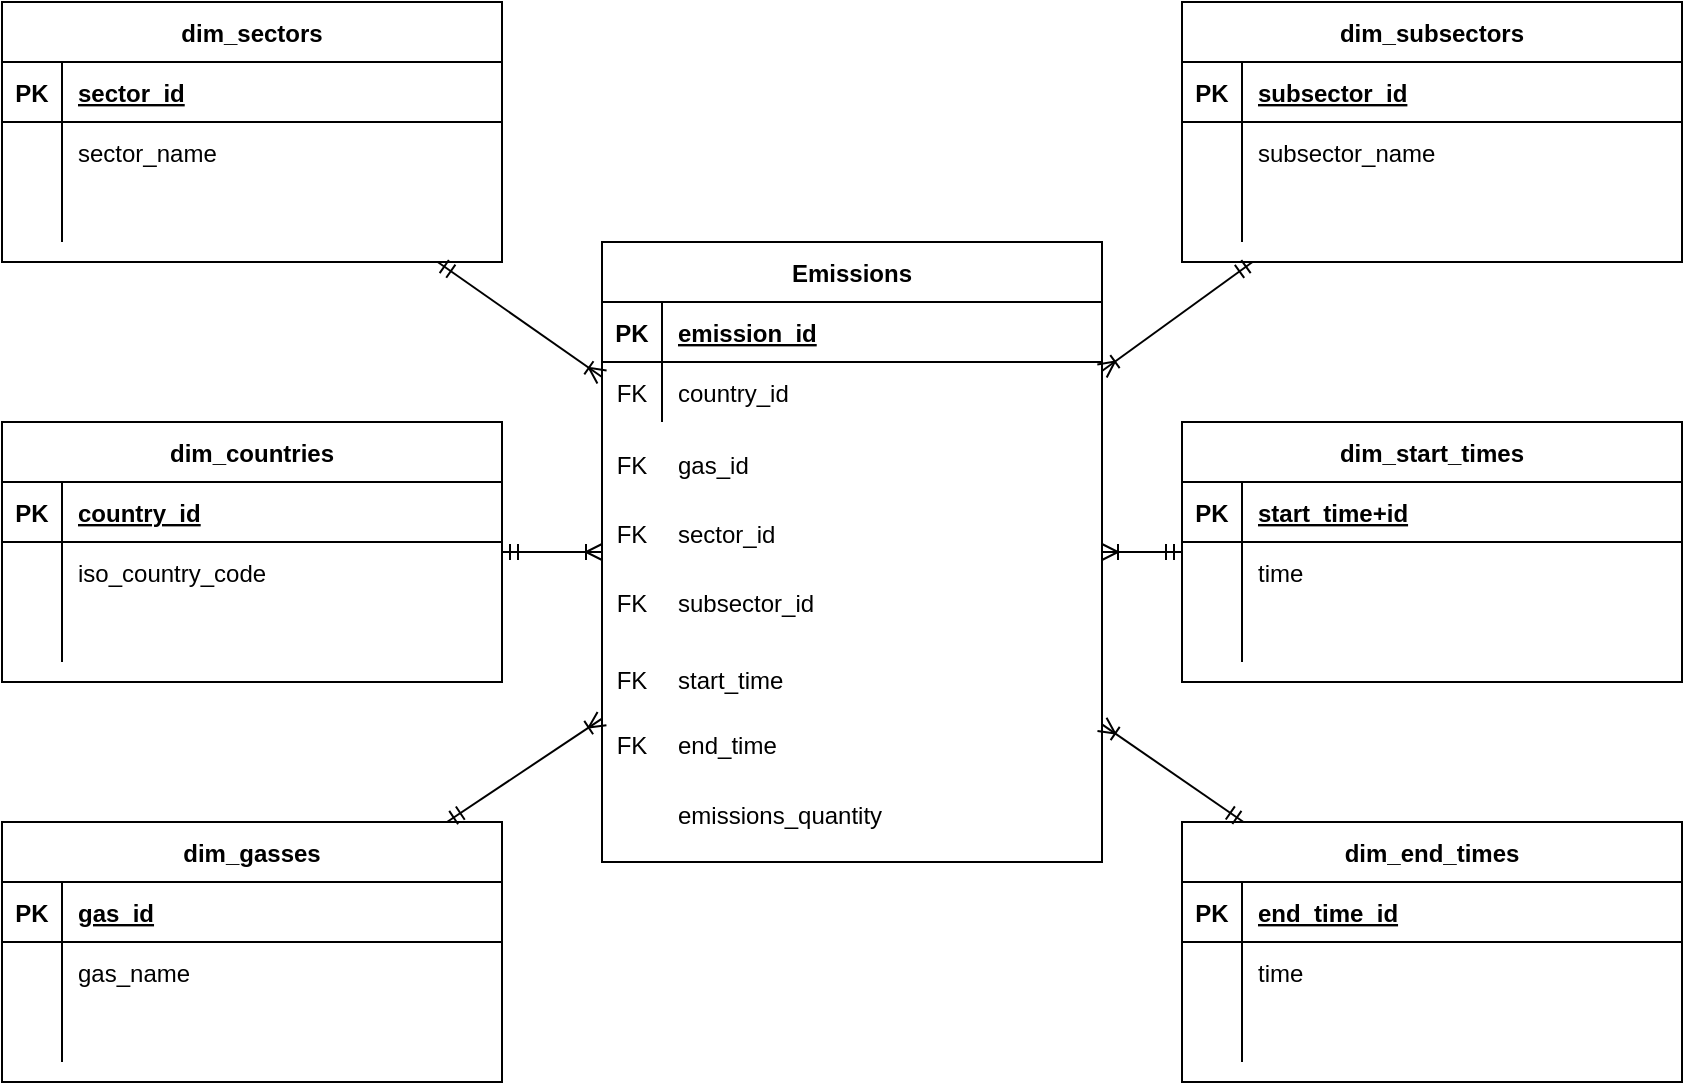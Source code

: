<mxfile version="24.9.1">
  <diagram name="Page-1" id="B6PcATid6RtNg8YuIo3O">
    <mxGraphModel dx="2284" dy="784" grid="1" gridSize="10" guides="1" tooltips="1" connect="1" arrows="1" fold="1" page="1" pageScale="1" pageWidth="850" pageHeight="1100" math="0" shadow="0">
      <root>
        <mxCell id="0" />
        <mxCell id="1" parent="0" />
        <mxCell id="QcSYqMnwof4ORnEIv1YE-2" value="dim_countries" style="shape=table;startSize=30;container=1;collapsible=1;childLayout=tableLayout;fixedRows=1;rowLines=0;fontStyle=1;align=center;resizeLast=1;" parent="1" vertex="1">
          <mxGeometry x="-60" y="320" width="250" height="130" as="geometry" />
        </mxCell>
        <mxCell id="QcSYqMnwof4ORnEIv1YE-3" value="" style="shape=partialRectangle;collapsible=0;dropTarget=0;pointerEvents=0;fillColor=none;points=[[0,0.5],[1,0.5]];portConstraint=eastwest;top=0;left=0;right=0;bottom=1;" parent="QcSYqMnwof4ORnEIv1YE-2" vertex="1">
          <mxGeometry y="30" width="250" height="30" as="geometry" />
        </mxCell>
        <mxCell id="QcSYqMnwof4ORnEIv1YE-4" value="PK" style="shape=partialRectangle;overflow=hidden;connectable=0;fillColor=none;top=0;left=0;bottom=0;right=0;fontStyle=1;" parent="QcSYqMnwof4ORnEIv1YE-3" vertex="1">
          <mxGeometry width="30" height="30" as="geometry">
            <mxRectangle width="30" height="30" as="alternateBounds" />
          </mxGeometry>
        </mxCell>
        <mxCell id="QcSYqMnwof4ORnEIv1YE-5" value="country_id" style="shape=partialRectangle;overflow=hidden;connectable=0;fillColor=none;top=0;left=0;bottom=0;right=0;align=left;spacingLeft=6;fontStyle=5;" parent="QcSYqMnwof4ORnEIv1YE-3" vertex="1">
          <mxGeometry x="30" width="220" height="30" as="geometry">
            <mxRectangle width="220" height="30" as="alternateBounds" />
          </mxGeometry>
        </mxCell>
        <mxCell id="QcSYqMnwof4ORnEIv1YE-6" value="" style="shape=partialRectangle;collapsible=0;dropTarget=0;pointerEvents=0;fillColor=none;points=[[0,0.5],[1,0.5]];portConstraint=eastwest;top=0;left=0;right=0;bottom=0;" parent="QcSYqMnwof4ORnEIv1YE-2" vertex="1">
          <mxGeometry y="60" width="250" height="30" as="geometry" />
        </mxCell>
        <mxCell id="QcSYqMnwof4ORnEIv1YE-7" value="" style="shape=partialRectangle;overflow=hidden;connectable=0;fillColor=none;top=0;left=0;bottom=0;right=0;" parent="QcSYqMnwof4ORnEIv1YE-6" vertex="1">
          <mxGeometry width="30" height="30" as="geometry">
            <mxRectangle width="30" height="30" as="alternateBounds" />
          </mxGeometry>
        </mxCell>
        <mxCell id="QcSYqMnwof4ORnEIv1YE-8" value="iso_country_code" style="shape=partialRectangle;overflow=hidden;connectable=0;fillColor=none;top=0;left=0;bottom=0;right=0;align=left;spacingLeft=6;" parent="QcSYqMnwof4ORnEIv1YE-6" vertex="1">
          <mxGeometry x="30" width="220" height="30" as="geometry">
            <mxRectangle width="220" height="30" as="alternateBounds" />
          </mxGeometry>
        </mxCell>
        <mxCell id="QcSYqMnwof4ORnEIv1YE-9" value="" style="shape=partialRectangle;collapsible=0;dropTarget=0;pointerEvents=0;fillColor=none;points=[[0,0.5],[1,0.5]];portConstraint=eastwest;top=0;left=0;right=0;bottom=0;" parent="QcSYqMnwof4ORnEIv1YE-2" vertex="1">
          <mxGeometry y="90" width="250" height="30" as="geometry" />
        </mxCell>
        <mxCell id="QcSYqMnwof4ORnEIv1YE-10" value="" style="shape=partialRectangle;overflow=hidden;connectable=0;fillColor=none;top=0;left=0;bottom=0;right=0;" parent="QcSYqMnwof4ORnEIv1YE-9" vertex="1">
          <mxGeometry width="30" height="30" as="geometry">
            <mxRectangle width="30" height="30" as="alternateBounds" />
          </mxGeometry>
        </mxCell>
        <mxCell id="QcSYqMnwof4ORnEIv1YE-11" value="" style="shape=partialRectangle;overflow=hidden;connectable=0;fillColor=none;top=0;left=0;bottom=0;right=0;align=left;spacingLeft=6;" parent="QcSYqMnwof4ORnEIv1YE-9" vertex="1">
          <mxGeometry x="30" width="220" height="30" as="geometry">
            <mxRectangle width="220" height="30" as="alternateBounds" />
          </mxGeometry>
        </mxCell>
        <mxCell id="QcSYqMnwof4ORnEIv1YE-12" value="dim_gasses" style="shape=table;startSize=30;container=1;collapsible=1;childLayout=tableLayout;fixedRows=1;rowLines=0;fontStyle=1;align=center;resizeLast=1;" parent="1" vertex="1">
          <mxGeometry x="-60" y="520" width="250" height="130" as="geometry" />
        </mxCell>
        <mxCell id="QcSYqMnwof4ORnEIv1YE-13" value="" style="shape=partialRectangle;collapsible=0;dropTarget=0;pointerEvents=0;fillColor=none;points=[[0,0.5],[1,0.5]];portConstraint=eastwest;top=0;left=0;right=0;bottom=1;" parent="QcSYqMnwof4ORnEIv1YE-12" vertex="1">
          <mxGeometry y="30" width="250" height="30" as="geometry" />
        </mxCell>
        <mxCell id="QcSYqMnwof4ORnEIv1YE-14" value="PK" style="shape=partialRectangle;overflow=hidden;connectable=0;fillColor=none;top=0;left=0;bottom=0;right=0;fontStyle=1;" parent="QcSYqMnwof4ORnEIv1YE-13" vertex="1">
          <mxGeometry width="30" height="30" as="geometry">
            <mxRectangle width="30" height="30" as="alternateBounds" />
          </mxGeometry>
        </mxCell>
        <mxCell id="QcSYqMnwof4ORnEIv1YE-15" value="gas_id" style="shape=partialRectangle;overflow=hidden;connectable=0;fillColor=none;top=0;left=0;bottom=0;right=0;align=left;spacingLeft=6;fontStyle=5;" parent="QcSYqMnwof4ORnEIv1YE-13" vertex="1">
          <mxGeometry x="30" width="220" height="30" as="geometry">
            <mxRectangle width="220" height="30" as="alternateBounds" />
          </mxGeometry>
        </mxCell>
        <mxCell id="QcSYqMnwof4ORnEIv1YE-16" value="" style="shape=partialRectangle;collapsible=0;dropTarget=0;pointerEvents=0;fillColor=none;points=[[0,0.5],[1,0.5]];portConstraint=eastwest;top=0;left=0;right=0;bottom=0;" parent="QcSYqMnwof4ORnEIv1YE-12" vertex="1">
          <mxGeometry y="60" width="250" height="30" as="geometry" />
        </mxCell>
        <mxCell id="QcSYqMnwof4ORnEIv1YE-17" value="" style="shape=partialRectangle;overflow=hidden;connectable=0;fillColor=none;top=0;left=0;bottom=0;right=0;" parent="QcSYqMnwof4ORnEIv1YE-16" vertex="1">
          <mxGeometry width="30" height="30" as="geometry">
            <mxRectangle width="30" height="30" as="alternateBounds" />
          </mxGeometry>
        </mxCell>
        <mxCell id="QcSYqMnwof4ORnEIv1YE-18" value="gas_name" style="shape=partialRectangle;overflow=hidden;connectable=0;fillColor=none;top=0;left=0;bottom=0;right=0;align=left;spacingLeft=6;" parent="QcSYqMnwof4ORnEIv1YE-16" vertex="1">
          <mxGeometry x="30" width="220" height="30" as="geometry">
            <mxRectangle width="220" height="30" as="alternateBounds" />
          </mxGeometry>
        </mxCell>
        <mxCell id="QcSYqMnwof4ORnEIv1YE-19" value="" style="shape=partialRectangle;collapsible=0;dropTarget=0;pointerEvents=0;fillColor=none;points=[[0,0.5],[1,0.5]];portConstraint=eastwest;top=0;left=0;right=0;bottom=0;" parent="QcSYqMnwof4ORnEIv1YE-12" vertex="1">
          <mxGeometry y="90" width="250" height="30" as="geometry" />
        </mxCell>
        <mxCell id="QcSYqMnwof4ORnEIv1YE-20" value="" style="shape=partialRectangle;overflow=hidden;connectable=0;fillColor=none;top=0;left=0;bottom=0;right=0;" parent="QcSYqMnwof4ORnEIv1YE-19" vertex="1">
          <mxGeometry width="30" height="30" as="geometry">
            <mxRectangle width="30" height="30" as="alternateBounds" />
          </mxGeometry>
        </mxCell>
        <mxCell id="QcSYqMnwof4ORnEIv1YE-21" value="" style="shape=partialRectangle;overflow=hidden;connectable=0;fillColor=none;top=0;left=0;bottom=0;right=0;align=left;spacingLeft=6;" parent="QcSYqMnwof4ORnEIv1YE-19" vertex="1">
          <mxGeometry x="30" width="220" height="30" as="geometry">
            <mxRectangle width="220" height="30" as="alternateBounds" />
          </mxGeometry>
        </mxCell>
        <mxCell id="QcSYqMnwof4ORnEIv1YE-22" value="dim_subsectors" style="shape=table;startSize=30;container=1;collapsible=1;childLayout=tableLayout;fixedRows=1;rowLines=0;fontStyle=1;align=center;resizeLast=1;" parent="1" vertex="1">
          <mxGeometry x="530" y="110" width="250" height="130" as="geometry" />
        </mxCell>
        <mxCell id="QcSYqMnwof4ORnEIv1YE-23" value="" style="shape=partialRectangle;collapsible=0;dropTarget=0;pointerEvents=0;fillColor=none;points=[[0,0.5],[1,0.5]];portConstraint=eastwest;top=0;left=0;right=0;bottom=1;" parent="QcSYqMnwof4ORnEIv1YE-22" vertex="1">
          <mxGeometry y="30" width="250" height="30" as="geometry" />
        </mxCell>
        <mxCell id="QcSYqMnwof4ORnEIv1YE-24" value="PK" style="shape=partialRectangle;overflow=hidden;connectable=0;fillColor=none;top=0;left=0;bottom=0;right=0;fontStyle=1;" parent="QcSYqMnwof4ORnEIv1YE-23" vertex="1">
          <mxGeometry width="30" height="30" as="geometry">
            <mxRectangle width="30" height="30" as="alternateBounds" />
          </mxGeometry>
        </mxCell>
        <mxCell id="QcSYqMnwof4ORnEIv1YE-25" value="subsector_id" style="shape=partialRectangle;overflow=hidden;connectable=0;fillColor=none;top=0;left=0;bottom=0;right=0;align=left;spacingLeft=6;fontStyle=5;" parent="QcSYqMnwof4ORnEIv1YE-23" vertex="1">
          <mxGeometry x="30" width="220" height="30" as="geometry">
            <mxRectangle width="220" height="30" as="alternateBounds" />
          </mxGeometry>
        </mxCell>
        <mxCell id="QcSYqMnwof4ORnEIv1YE-26" value="" style="shape=partialRectangle;collapsible=0;dropTarget=0;pointerEvents=0;fillColor=none;points=[[0,0.5],[1,0.5]];portConstraint=eastwest;top=0;left=0;right=0;bottom=0;" parent="QcSYqMnwof4ORnEIv1YE-22" vertex="1">
          <mxGeometry y="60" width="250" height="30" as="geometry" />
        </mxCell>
        <mxCell id="QcSYqMnwof4ORnEIv1YE-27" value="" style="shape=partialRectangle;overflow=hidden;connectable=0;fillColor=none;top=0;left=0;bottom=0;right=0;" parent="QcSYqMnwof4ORnEIv1YE-26" vertex="1">
          <mxGeometry width="30" height="30" as="geometry">
            <mxRectangle width="30" height="30" as="alternateBounds" />
          </mxGeometry>
        </mxCell>
        <mxCell id="QcSYqMnwof4ORnEIv1YE-28" value="subsector_name" style="shape=partialRectangle;overflow=hidden;connectable=0;fillColor=none;top=0;left=0;bottom=0;right=0;align=left;spacingLeft=6;" parent="QcSYqMnwof4ORnEIv1YE-26" vertex="1">
          <mxGeometry x="30" width="220" height="30" as="geometry">
            <mxRectangle width="220" height="30" as="alternateBounds" />
          </mxGeometry>
        </mxCell>
        <mxCell id="QcSYqMnwof4ORnEIv1YE-29" value="" style="shape=partialRectangle;collapsible=0;dropTarget=0;pointerEvents=0;fillColor=none;points=[[0,0.5],[1,0.5]];portConstraint=eastwest;top=0;left=0;right=0;bottom=0;" parent="QcSYqMnwof4ORnEIv1YE-22" vertex="1">
          <mxGeometry y="90" width="250" height="30" as="geometry" />
        </mxCell>
        <mxCell id="QcSYqMnwof4ORnEIv1YE-30" value="" style="shape=partialRectangle;overflow=hidden;connectable=0;fillColor=none;top=0;left=0;bottom=0;right=0;" parent="QcSYqMnwof4ORnEIv1YE-29" vertex="1">
          <mxGeometry width="30" height="30" as="geometry">
            <mxRectangle width="30" height="30" as="alternateBounds" />
          </mxGeometry>
        </mxCell>
        <mxCell id="QcSYqMnwof4ORnEIv1YE-31" value="" style="shape=partialRectangle;overflow=hidden;connectable=0;fillColor=none;top=0;left=0;bottom=0;right=0;align=left;spacingLeft=6;" parent="QcSYqMnwof4ORnEIv1YE-29" vertex="1">
          <mxGeometry x="30" width="220" height="30" as="geometry">
            <mxRectangle width="220" height="30" as="alternateBounds" />
          </mxGeometry>
        </mxCell>
        <mxCell id="QcSYqMnwof4ORnEIv1YE-32" value="" style="group" parent="1" vertex="1" connectable="0">
          <mxGeometry x="240" y="230" width="250" height="310" as="geometry" />
        </mxCell>
        <mxCell id="QcSYqMnwof4ORnEIv1YE-33" value="Emissions" style="shape=table;startSize=30;container=1;collapsible=1;childLayout=tableLayout;fixedRows=1;rowLines=0;fontStyle=1;align=center;resizeLast=1;" parent="QcSYqMnwof4ORnEIv1YE-32" vertex="1">
          <mxGeometry width="250" height="310.0" as="geometry" />
        </mxCell>
        <mxCell id="QcSYqMnwof4ORnEIv1YE-34" value="" style="shape=partialRectangle;collapsible=0;dropTarget=0;pointerEvents=0;fillColor=none;points=[[0,0.5],[1,0.5]];portConstraint=eastwest;top=0;left=0;right=0;bottom=1;" parent="QcSYqMnwof4ORnEIv1YE-33" vertex="1">
          <mxGeometry y="30" width="250" height="30" as="geometry" />
        </mxCell>
        <mxCell id="QcSYqMnwof4ORnEIv1YE-35" value="PK" style="shape=partialRectangle;overflow=hidden;connectable=0;fillColor=none;top=0;left=0;bottom=0;right=0;fontStyle=1;" parent="QcSYqMnwof4ORnEIv1YE-34" vertex="1">
          <mxGeometry width="30" height="30" as="geometry">
            <mxRectangle width="30" height="30" as="alternateBounds" />
          </mxGeometry>
        </mxCell>
        <mxCell id="QcSYqMnwof4ORnEIv1YE-36" value="emission_id" style="shape=partialRectangle;overflow=hidden;connectable=0;fillColor=none;top=0;left=0;bottom=0;right=0;align=left;spacingLeft=6;fontStyle=5;" parent="QcSYqMnwof4ORnEIv1YE-34" vertex="1">
          <mxGeometry x="30" width="220" height="30" as="geometry">
            <mxRectangle width="220" height="30" as="alternateBounds" />
          </mxGeometry>
        </mxCell>
        <mxCell id="QcSYqMnwof4ORnEIv1YE-37" value="" style="shape=partialRectangle;collapsible=0;dropTarget=0;pointerEvents=0;fillColor=none;points=[[0,0.5],[1,0.5]];portConstraint=eastwest;top=0;left=0;right=0;bottom=0;" parent="QcSYqMnwof4ORnEIv1YE-33" vertex="1">
          <mxGeometry y="60" width="250" height="30" as="geometry" />
        </mxCell>
        <mxCell id="QcSYqMnwof4ORnEIv1YE-38" value="FK" style="shape=partialRectangle;overflow=hidden;connectable=0;fillColor=none;top=0;left=0;bottom=0;right=0;" parent="QcSYqMnwof4ORnEIv1YE-37" vertex="1">
          <mxGeometry width="30" height="30" as="geometry">
            <mxRectangle width="30" height="30" as="alternateBounds" />
          </mxGeometry>
        </mxCell>
        <mxCell id="QcSYqMnwof4ORnEIv1YE-39" value="country_id" style="shape=partialRectangle;overflow=hidden;connectable=0;fillColor=none;top=0;left=0;bottom=0;right=0;align=left;spacingLeft=6;" parent="QcSYqMnwof4ORnEIv1YE-37" vertex="1">
          <mxGeometry x="30" width="220" height="30" as="geometry">
            <mxRectangle width="220" height="30" as="alternateBounds" />
          </mxGeometry>
        </mxCell>
        <mxCell id="QcSYqMnwof4ORnEIv1YE-40" value="" style="shape=partialRectangle;collapsible=0;dropTarget=0;pointerEvents=0;fillColor=none;points=[[0,0.5],[1,0.5]];portConstraint=eastwest;top=0;left=0;right=0;bottom=0;" parent="QcSYqMnwof4ORnEIv1YE-32" vertex="1">
          <mxGeometry y="79.995" width="250" height="62.0" as="geometry" />
        </mxCell>
        <mxCell id="QcSYqMnwof4ORnEIv1YE-41" value="FK" style="shape=partialRectangle;overflow=hidden;connectable=0;fillColor=none;top=0;left=0;bottom=0;right=0;" parent="QcSYqMnwof4ORnEIv1YE-40" vertex="1">
          <mxGeometry width="30" height="62.0" as="geometry">
            <mxRectangle width="30" height="30" as="alternateBounds" />
          </mxGeometry>
        </mxCell>
        <mxCell id="QcSYqMnwof4ORnEIv1YE-42" value="gas_id" style="shape=partialRectangle;overflow=hidden;connectable=0;fillColor=none;top=0;left=0;bottom=0;right=0;align=left;spacingLeft=6;" parent="QcSYqMnwof4ORnEIv1YE-40" vertex="1">
          <mxGeometry x="30" width="220" height="62.0" as="geometry">
            <mxRectangle width="220" height="30" as="alternateBounds" />
          </mxGeometry>
        </mxCell>
        <mxCell id="QcSYqMnwof4ORnEIv1YE-43" value="" style="shape=partialRectangle;collapsible=0;dropTarget=0;pointerEvents=0;fillColor=none;points=[[0,0.5],[1,0.5]];portConstraint=eastwest;top=0;left=0;right=0;bottom=0;" parent="QcSYqMnwof4ORnEIv1YE-32" vertex="1">
          <mxGeometry y="114.433" width="250" height="62.0" as="geometry" />
        </mxCell>
        <mxCell id="QcSYqMnwof4ORnEIv1YE-44" value="FK" style="shape=partialRectangle;overflow=hidden;connectable=0;fillColor=none;top=0;left=0;bottom=0;right=0;" parent="QcSYqMnwof4ORnEIv1YE-43" vertex="1">
          <mxGeometry width="30" height="62.0" as="geometry">
            <mxRectangle width="30" height="30" as="alternateBounds" />
          </mxGeometry>
        </mxCell>
        <mxCell id="QcSYqMnwof4ORnEIv1YE-45" value="sector_id" style="shape=partialRectangle;overflow=hidden;connectable=0;fillColor=none;top=0;left=0;bottom=0;right=0;align=left;spacingLeft=6;" parent="QcSYqMnwof4ORnEIv1YE-43" vertex="1">
          <mxGeometry x="30" width="220" height="62.0" as="geometry">
            <mxRectangle width="220" height="30" as="alternateBounds" />
          </mxGeometry>
        </mxCell>
        <mxCell id="QcSYqMnwof4ORnEIv1YE-46" value="" style="shape=partialRectangle;collapsible=0;dropTarget=0;pointerEvents=0;fillColor=none;points=[[0,0.5],[1,0.5]];portConstraint=eastwest;top=0;left=0;right=0;bottom=0;" parent="QcSYqMnwof4ORnEIv1YE-32" vertex="1">
          <mxGeometry y="187.426" width="250" height="62.0" as="geometry" />
        </mxCell>
        <mxCell id="QcSYqMnwof4ORnEIv1YE-47" value="FK" style="shape=partialRectangle;overflow=hidden;connectable=0;fillColor=none;top=0;left=0;bottom=0;right=0;" parent="QcSYqMnwof4ORnEIv1YE-46" vertex="1">
          <mxGeometry width="30" height="62.0" as="geometry">
            <mxRectangle width="30" height="30" as="alternateBounds" />
          </mxGeometry>
        </mxCell>
        <mxCell id="QcSYqMnwof4ORnEIv1YE-48" value="start_time" style="shape=partialRectangle;overflow=hidden;connectable=0;fillColor=none;top=0;left=0;bottom=0;right=0;align=left;spacingLeft=6;" parent="QcSYqMnwof4ORnEIv1YE-46" vertex="1">
          <mxGeometry x="30" width="220" height="62.0" as="geometry">
            <mxRectangle width="220" height="30" as="alternateBounds" />
          </mxGeometry>
        </mxCell>
        <mxCell id="QcSYqMnwof4ORnEIv1YE-49" value="emissions_quantity" style="shape=partialRectangle;overflow=hidden;connectable=0;fillColor=none;top=0;left=0;bottom=0;right=0;align=left;spacingLeft=6;" parent="QcSYqMnwof4ORnEIv1YE-32" vertex="1">
          <mxGeometry x="30" y="255.003" width="220" height="62.0" as="geometry">
            <mxRectangle width="220" height="30" as="alternateBounds" />
          </mxGeometry>
        </mxCell>
        <mxCell id="QcSYqMnwof4ORnEIv1YE-64" value="" style="shape=partialRectangle;collapsible=0;dropTarget=0;pointerEvents=0;fillColor=none;points=[[0,0.5],[1,0.5]];portConstraint=eastwest;top=0;left=0;right=0;bottom=0;" parent="QcSYqMnwof4ORnEIv1YE-32" vertex="1">
          <mxGeometry y="148.877" width="250" height="62.0" as="geometry" />
        </mxCell>
        <mxCell id="QcSYqMnwof4ORnEIv1YE-65" value="FK" style="shape=partialRectangle;overflow=hidden;connectable=0;fillColor=none;top=0;left=0;bottom=0;right=0;" parent="QcSYqMnwof4ORnEIv1YE-64" vertex="1">
          <mxGeometry width="30" height="62.0" as="geometry">
            <mxRectangle width="30" height="30" as="alternateBounds" />
          </mxGeometry>
        </mxCell>
        <mxCell id="QcSYqMnwof4ORnEIv1YE-66" value="subsector_id" style="shape=partialRectangle;overflow=hidden;connectable=0;fillColor=none;top=0;left=0;bottom=0;right=0;align=left;spacingLeft=6;" parent="QcSYqMnwof4ORnEIv1YE-64" vertex="1">
          <mxGeometry x="30" width="220" height="62.0" as="geometry">
            <mxRectangle width="220" height="30" as="alternateBounds" />
          </mxGeometry>
        </mxCell>
        <mxCell id="QcSYqMnwof4ORnEIv1YE-67" value="" style="shape=partialRectangle;collapsible=0;dropTarget=0;pointerEvents=0;fillColor=none;points=[[0,0.5],[1,0.5]];portConstraint=eastwest;top=0;left=0;right=0;bottom=0;" parent="QcSYqMnwof4ORnEIv1YE-32" vertex="1">
          <mxGeometry y="219.996" width="250" height="62.0" as="geometry" />
        </mxCell>
        <mxCell id="QcSYqMnwof4ORnEIv1YE-68" value="FK" style="shape=partialRectangle;overflow=hidden;connectable=0;fillColor=none;top=0;left=0;bottom=0;right=0;" parent="QcSYqMnwof4ORnEIv1YE-67" vertex="1">
          <mxGeometry width="30" height="62.0" as="geometry">
            <mxRectangle width="30" height="30" as="alternateBounds" />
          </mxGeometry>
        </mxCell>
        <mxCell id="QcSYqMnwof4ORnEIv1YE-69" value="end_time" style="shape=partialRectangle;overflow=hidden;connectable=0;fillColor=none;top=0;left=0;bottom=0;right=0;align=left;spacingLeft=6;" parent="QcSYqMnwof4ORnEIv1YE-67" vertex="1">
          <mxGeometry x="30" width="220" height="62.0" as="geometry">
            <mxRectangle width="220" height="30" as="alternateBounds" />
          </mxGeometry>
        </mxCell>
        <mxCell id="QcSYqMnwof4ORnEIv1YE-50" value="dim_end_times" style="shape=table;startSize=30;container=1;collapsible=1;childLayout=tableLayout;fixedRows=1;rowLines=0;fontStyle=1;align=center;resizeLast=1;" parent="1" vertex="1">
          <mxGeometry x="530" y="520" width="250" height="130" as="geometry" />
        </mxCell>
        <mxCell id="QcSYqMnwof4ORnEIv1YE-51" value="" style="shape=partialRectangle;collapsible=0;dropTarget=0;pointerEvents=0;fillColor=none;points=[[0,0.5],[1,0.5]];portConstraint=eastwest;top=0;left=0;right=0;bottom=1;" parent="QcSYqMnwof4ORnEIv1YE-50" vertex="1">
          <mxGeometry y="30" width="250" height="30" as="geometry" />
        </mxCell>
        <mxCell id="QcSYqMnwof4ORnEIv1YE-52" value="PK" style="shape=partialRectangle;overflow=hidden;connectable=0;fillColor=none;top=0;left=0;bottom=0;right=0;fontStyle=1;" parent="QcSYqMnwof4ORnEIv1YE-51" vertex="1">
          <mxGeometry width="30" height="30" as="geometry">
            <mxRectangle width="30" height="30" as="alternateBounds" />
          </mxGeometry>
        </mxCell>
        <mxCell id="QcSYqMnwof4ORnEIv1YE-53" value="end_time_id" style="shape=partialRectangle;overflow=hidden;connectable=0;fillColor=none;top=0;left=0;bottom=0;right=0;align=left;spacingLeft=6;fontStyle=5;" parent="QcSYqMnwof4ORnEIv1YE-51" vertex="1">
          <mxGeometry x="30" width="220" height="30" as="geometry">
            <mxRectangle width="220" height="30" as="alternateBounds" />
          </mxGeometry>
        </mxCell>
        <mxCell id="QcSYqMnwof4ORnEIv1YE-54" value="" style="shape=partialRectangle;collapsible=0;dropTarget=0;pointerEvents=0;fillColor=none;points=[[0,0.5],[1,0.5]];portConstraint=eastwest;top=0;left=0;right=0;bottom=0;" parent="QcSYqMnwof4ORnEIv1YE-50" vertex="1">
          <mxGeometry y="60" width="250" height="30" as="geometry" />
        </mxCell>
        <mxCell id="QcSYqMnwof4ORnEIv1YE-55" value="" style="shape=partialRectangle;overflow=hidden;connectable=0;fillColor=none;top=0;left=0;bottom=0;right=0;" parent="QcSYqMnwof4ORnEIv1YE-54" vertex="1">
          <mxGeometry width="30" height="30" as="geometry">
            <mxRectangle width="30" height="30" as="alternateBounds" />
          </mxGeometry>
        </mxCell>
        <mxCell id="QcSYqMnwof4ORnEIv1YE-56" value="time" style="shape=partialRectangle;overflow=hidden;connectable=0;fillColor=none;top=0;left=0;bottom=0;right=0;align=left;spacingLeft=6;" parent="QcSYqMnwof4ORnEIv1YE-54" vertex="1">
          <mxGeometry x="30" width="220" height="30" as="geometry">
            <mxRectangle width="220" height="30" as="alternateBounds" />
          </mxGeometry>
        </mxCell>
        <mxCell id="QcSYqMnwof4ORnEIv1YE-57" value="" style="shape=partialRectangle;collapsible=0;dropTarget=0;pointerEvents=0;fillColor=none;points=[[0,0.5],[1,0.5]];portConstraint=eastwest;top=0;left=0;right=0;bottom=0;" parent="QcSYqMnwof4ORnEIv1YE-50" vertex="1">
          <mxGeometry y="90" width="250" height="30" as="geometry" />
        </mxCell>
        <mxCell id="QcSYqMnwof4ORnEIv1YE-58" value="" style="shape=partialRectangle;overflow=hidden;connectable=0;fillColor=none;top=0;left=0;bottom=0;right=0;" parent="QcSYqMnwof4ORnEIv1YE-57" vertex="1">
          <mxGeometry width="30" height="30" as="geometry">
            <mxRectangle width="30" height="30" as="alternateBounds" />
          </mxGeometry>
        </mxCell>
        <mxCell id="QcSYqMnwof4ORnEIv1YE-59" value="" style="shape=partialRectangle;overflow=hidden;connectable=0;fillColor=none;top=0;left=0;bottom=0;right=0;align=left;spacingLeft=6;" parent="QcSYqMnwof4ORnEIv1YE-57" vertex="1">
          <mxGeometry x="30" width="220" height="30" as="geometry">
            <mxRectangle width="220" height="30" as="alternateBounds" />
          </mxGeometry>
        </mxCell>
        <mxCell id="QcSYqMnwof4ORnEIv1YE-60" value="" style="fontSize=12;html=1;endArrow=ERoneToMany;startArrow=ERmandOne;rounded=0;" parent="1" source="QcSYqMnwof4ORnEIv1YE-2" target="QcSYqMnwof4ORnEIv1YE-33" edge="1">
          <mxGeometry width="100" height="100" relative="1" as="geometry">
            <mxPoint x="260" y="370" as="sourcePoint" />
            <mxPoint x="360" y="270" as="targetPoint" />
          </mxGeometry>
        </mxCell>
        <mxCell id="QcSYqMnwof4ORnEIv1YE-61" value="" style="fontSize=12;html=1;endArrow=ERoneToMany;startArrow=ERmandOne;rounded=0;" parent="1" source="QcSYqMnwof4ORnEIv1YE-50" target="QcSYqMnwof4ORnEIv1YE-33" edge="1">
          <mxGeometry width="100" height="100" relative="1" as="geometry">
            <mxPoint x="190" y="240" as="sourcePoint" />
            <mxPoint x="250" y="274" as="targetPoint" />
          </mxGeometry>
        </mxCell>
        <mxCell id="QcSYqMnwof4ORnEIv1YE-62" value="" style="fontSize=12;html=1;endArrow=ERoneToMany;startArrow=ERmandOne;rounded=0;" parent="1" source="QcSYqMnwof4ORnEIv1YE-12" target="QcSYqMnwof4ORnEIv1YE-33" edge="1">
          <mxGeometry width="100" height="100" relative="1" as="geometry">
            <mxPoint x="200" y="250" as="sourcePoint" />
            <mxPoint x="260" y="284" as="targetPoint" />
          </mxGeometry>
        </mxCell>
        <mxCell id="QcSYqMnwof4ORnEIv1YE-63" value="" style="fontSize=12;html=1;endArrow=ERoneToMany;startArrow=ERmandOne;rounded=0;" parent="1" source="QcSYqMnwof4ORnEIv1YE-22" target="QcSYqMnwof4ORnEIv1YE-33" edge="1">
          <mxGeometry width="100" height="100" relative="1" as="geometry">
            <mxPoint x="210" y="260" as="sourcePoint" />
            <mxPoint x="270" y="294" as="targetPoint" />
          </mxGeometry>
        </mxCell>
        <mxCell id="QcSYqMnwof4ORnEIv1YE-70" value="dim_sectors" style="shape=table;startSize=30;container=1;collapsible=1;childLayout=tableLayout;fixedRows=1;rowLines=0;fontStyle=1;align=center;resizeLast=1;" parent="1" vertex="1">
          <mxGeometry x="-60" y="110" width="250" height="130" as="geometry" />
        </mxCell>
        <mxCell id="QcSYqMnwof4ORnEIv1YE-71" value="" style="shape=partialRectangle;collapsible=0;dropTarget=0;pointerEvents=0;fillColor=none;points=[[0,0.5],[1,0.5]];portConstraint=eastwest;top=0;left=0;right=0;bottom=1;" parent="QcSYqMnwof4ORnEIv1YE-70" vertex="1">
          <mxGeometry y="30" width="250" height="30" as="geometry" />
        </mxCell>
        <mxCell id="QcSYqMnwof4ORnEIv1YE-72" value="PK" style="shape=partialRectangle;overflow=hidden;connectable=0;fillColor=none;top=0;left=0;bottom=0;right=0;fontStyle=1;" parent="QcSYqMnwof4ORnEIv1YE-71" vertex="1">
          <mxGeometry width="30" height="30" as="geometry">
            <mxRectangle width="30" height="30" as="alternateBounds" />
          </mxGeometry>
        </mxCell>
        <mxCell id="QcSYqMnwof4ORnEIv1YE-73" value="sector_id" style="shape=partialRectangle;overflow=hidden;connectable=0;fillColor=none;top=0;left=0;bottom=0;right=0;align=left;spacingLeft=6;fontStyle=5;" parent="QcSYqMnwof4ORnEIv1YE-71" vertex="1">
          <mxGeometry x="30" width="220" height="30" as="geometry">
            <mxRectangle width="220" height="30" as="alternateBounds" />
          </mxGeometry>
        </mxCell>
        <mxCell id="QcSYqMnwof4ORnEIv1YE-74" value="" style="shape=partialRectangle;collapsible=0;dropTarget=0;pointerEvents=0;fillColor=none;points=[[0,0.5],[1,0.5]];portConstraint=eastwest;top=0;left=0;right=0;bottom=0;" parent="QcSYqMnwof4ORnEIv1YE-70" vertex="1">
          <mxGeometry y="60" width="250" height="30" as="geometry" />
        </mxCell>
        <mxCell id="QcSYqMnwof4ORnEIv1YE-75" value="" style="shape=partialRectangle;overflow=hidden;connectable=0;fillColor=none;top=0;left=0;bottom=0;right=0;" parent="QcSYqMnwof4ORnEIv1YE-74" vertex="1">
          <mxGeometry width="30" height="30" as="geometry">
            <mxRectangle width="30" height="30" as="alternateBounds" />
          </mxGeometry>
        </mxCell>
        <mxCell id="QcSYqMnwof4ORnEIv1YE-76" value="sector_name" style="shape=partialRectangle;overflow=hidden;connectable=0;fillColor=none;top=0;left=0;bottom=0;right=0;align=left;spacingLeft=6;" parent="QcSYqMnwof4ORnEIv1YE-74" vertex="1">
          <mxGeometry x="30" width="220" height="30" as="geometry">
            <mxRectangle width="220" height="30" as="alternateBounds" />
          </mxGeometry>
        </mxCell>
        <mxCell id="QcSYqMnwof4ORnEIv1YE-77" value="" style="shape=partialRectangle;collapsible=0;dropTarget=0;pointerEvents=0;fillColor=none;points=[[0,0.5],[1,0.5]];portConstraint=eastwest;top=0;left=0;right=0;bottom=0;" parent="QcSYqMnwof4ORnEIv1YE-70" vertex="1">
          <mxGeometry y="90" width="250" height="30" as="geometry" />
        </mxCell>
        <mxCell id="QcSYqMnwof4ORnEIv1YE-78" value="" style="shape=partialRectangle;overflow=hidden;connectable=0;fillColor=none;top=0;left=0;bottom=0;right=0;" parent="QcSYqMnwof4ORnEIv1YE-77" vertex="1">
          <mxGeometry width="30" height="30" as="geometry">
            <mxRectangle width="30" height="30" as="alternateBounds" />
          </mxGeometry>
        </mxCell>
        <mxCell id="QcSYqMnwof4ORnEIv1YE-79" value="" style="shape=partialRectangle;overflow=hidden;connectable=0;fillColor=none;top=0;left=0;bottom=0;right=0;align=left;spacingLeft=6;" parent="QcSYqMnwof4ORnEIv1YE-77" vertex="1">
          <mxGeometry x="30" width="220" height="30" as="geometry">
            <mxRectangle width="220" height="30" as="alternateBounds" />
          </mxGeometry>
        </mxCell>
        <mxCell id="QcSYqMnwof4ORnEIv1YE-80" value="dim_start_times" style="shape=table;startSize=30;container=1;collapsible=1;childLayout=tableLayout;fixedRows=1;rowLines=0;fontStyle=1;align=center;resizeLast=1;" parent="1" vertex="1">
          <mxGeometry x="530" y="320" width="250" height="130" as="geometry" />
        </mxCell>
        <mxCell id="QcSYqMnwof4ORnEIv1YE-81" value="" style="shape=partialRectangle;collapsible=0;dropTarget=0;pointerEvents=0;fillColor=none;points=[[0,0.5],[1,0.5]];portConstraint=eastwest;top=0;left=0;right=0;bottom=1;" parent="QcSYqMnwof4ORnEIv1YE-80" vertex="1">
          <mxGeometry y="30" width="250" height="30" as="geometry" />
        </mxCell>
        <mxCell id="QcSYqMnwof4ORnEIv1YE-82" value="PK" style="shape=partialRectangle;overflow=hidden;connectable=0;fillColor=none;top=0;left=0;bottom=0;right=0;fontStyle=1;" parent="QcSYqMnwof4ORnEIv1YE-81" vertex="1">
          <mxGeometry width="30" height="30" as="geometry">
            <mxRectangle width="30" height="30" as="alternateBounds" />
          </mxGeometry>
        </mxCell>
        <mxCell id="QcSYqMnwof4ORnEIv1YE-83" value="start_time+id" style="shape=partialRectangle;overflow=hidden;connectable=0;fillColor=none;top=0;left=0;bottom=0;right=0;align=left;spacingLeft=6;fontStyle=5;" parent="QcSYqMnwof4ORnEIv1YE-81" vertex="1">
          <mxGeometry x="30" width="220" height="30" as="geometry">
            <mxRectangle width="220" height="30" as="alternateBounds" />
          </mxGeometry>
        </mxCell>
        <mxCell id="QcSYqMnwof4ORnEIv1YE-84" value="" style="shape=partialRectangle;collapsible=0;dropTarget=0;pointerEvents=0;fillColor=none;points=[[0,0.5],[1,0.5]];portConstraint=eastwest;top=0;left=0;right=0;bottom=0;" parent="QcSYqMnwof4ORnEIv1YE-80" vertex="1">
          <mxGeometry y="60" width="250" height="30" as="geometry" />
        </mxCell>
        <mxCell id="QcSYqMnwof4ORnEIv1YE-85" value="" style="shape=partialRectangle;overflow=hidden;connectable=0;fillColor=none;top=0;left=0;bottom=0;right=0;" parent="QcSYqMnwof4ORnEIv1YE-84" vertex="1">
          <mxGeometry width="30" height="30" as="geometry">
            <mxRectangle width="30" height="30" as="alternateBounds" />
          </mxGeometry>
        </mxCell>
        <mxCell id="QcSYqMnwof4ORnEIv1YE-86" value="time" style="shape=partialRectangle;overflow=hidden;connectable=0;fillColor=none;top=0;left=0;bottom=0;right=0;align=left;spacingLeft=6;" parent="QcSYqMnwof4ORnEIv1YE-84" vertex="1">
          <mxGeometry x="30" width="220" height="30" as="geometry">
            <mxRectangle width="220" height="30" as="alternateBounds" />
          </mxGeometry>
        </mxCell>
        <mxCell id="QcSYqMnwof4ORnEIv1YE-87" value="" style="shape=partialRectangle;collapsible=0;dropTarget=0;pointerEvents=0;fillColor=none;points=[[0,0.5],[1,0.5]];portConstraint=eastwest;top=0;left=0;right=0;bottom=0;" parent="QcSYqMnwof4ORnEIv1YE-80" vertex="1">
          <mxGeometry y="90" width="250" height="30" as="geometry" />
        </mxCell>
        <mxCell id="QcSYqMnwof4ORnEIv1YE-88" value="" style="shape=partialRectangle;overflow=hidden;connectable=0;fillColor=none;top=0;left=0;bottom=0;right=0;" parent="QcSYqMnwof4ORnEIv1YE-87" vertex="1">
          <mxGeometry width="30" height="30" as="geometry">
            <mxRectangle width="30" height="30" as="alternateBounds" />
          </mxGeometry>
        </mxCell>
        <mxCell id="QcSYqMnwof4ORnEIv1YE-89" value="" style="shape=partialRectangle;overflow=hidden;connectable=0;fillColor=none;top=0;left=0;bottom=0;right=0;align=left;spacingLeft=6;" parent="QcSYqMnwof4ORnEIv1YE-87" vertex="1">
          <mxGeometry x="30" width="220" height="30" as="geometry">
            <mxRectangle width="220" height="30" as="alternateBounds" />
          </mxGeometry>
        </mxCell>
        <mxCell id="QcSYqMnwof4ORnEIv1YE-90" value="" style="fontSize=12;html=1;endArrow=ERoneToMany;startArrow=ERmandOne;rounded=0;" parent="1" source="QcSYqMnwof4ORnEIv1YE-80" target="QcSYqMnwof4ORnEIv1YE-33" edge="1">
          <mxGeometry width="100" height="100" relative="1" as="geometry">
            <mxPoint x="575" y="250" as="sourcePoint" />
            <mxPoint x="500" y="304" as="targetPoint" />
          </mxGeometry>
        </mxCell>
        <mxCell id="QcSYqMnwof4ORnEIv1YE-92" value="" style="fontSize=12;html=1;endArrow=ERoneToMany;startArrow=ERmandOne;rounded=0;" parent="1" source="QcSYqMnwof4ORnEIv1YE-70" target="QcSYqMnwof4ORnEIv1YE-33" edge="1">
          <mxGeometry width="100" height="100" relative="1" as="geometry">
            <mxPoint x="585" y="260" as="sourcePoint" />
            <mxPoint x="510" y="314" as="targetPoint" />
          </mxGeometry>
        </mxCell>
      </root>
    </mxGraphModel>
  </diagram>
</mxfile>
